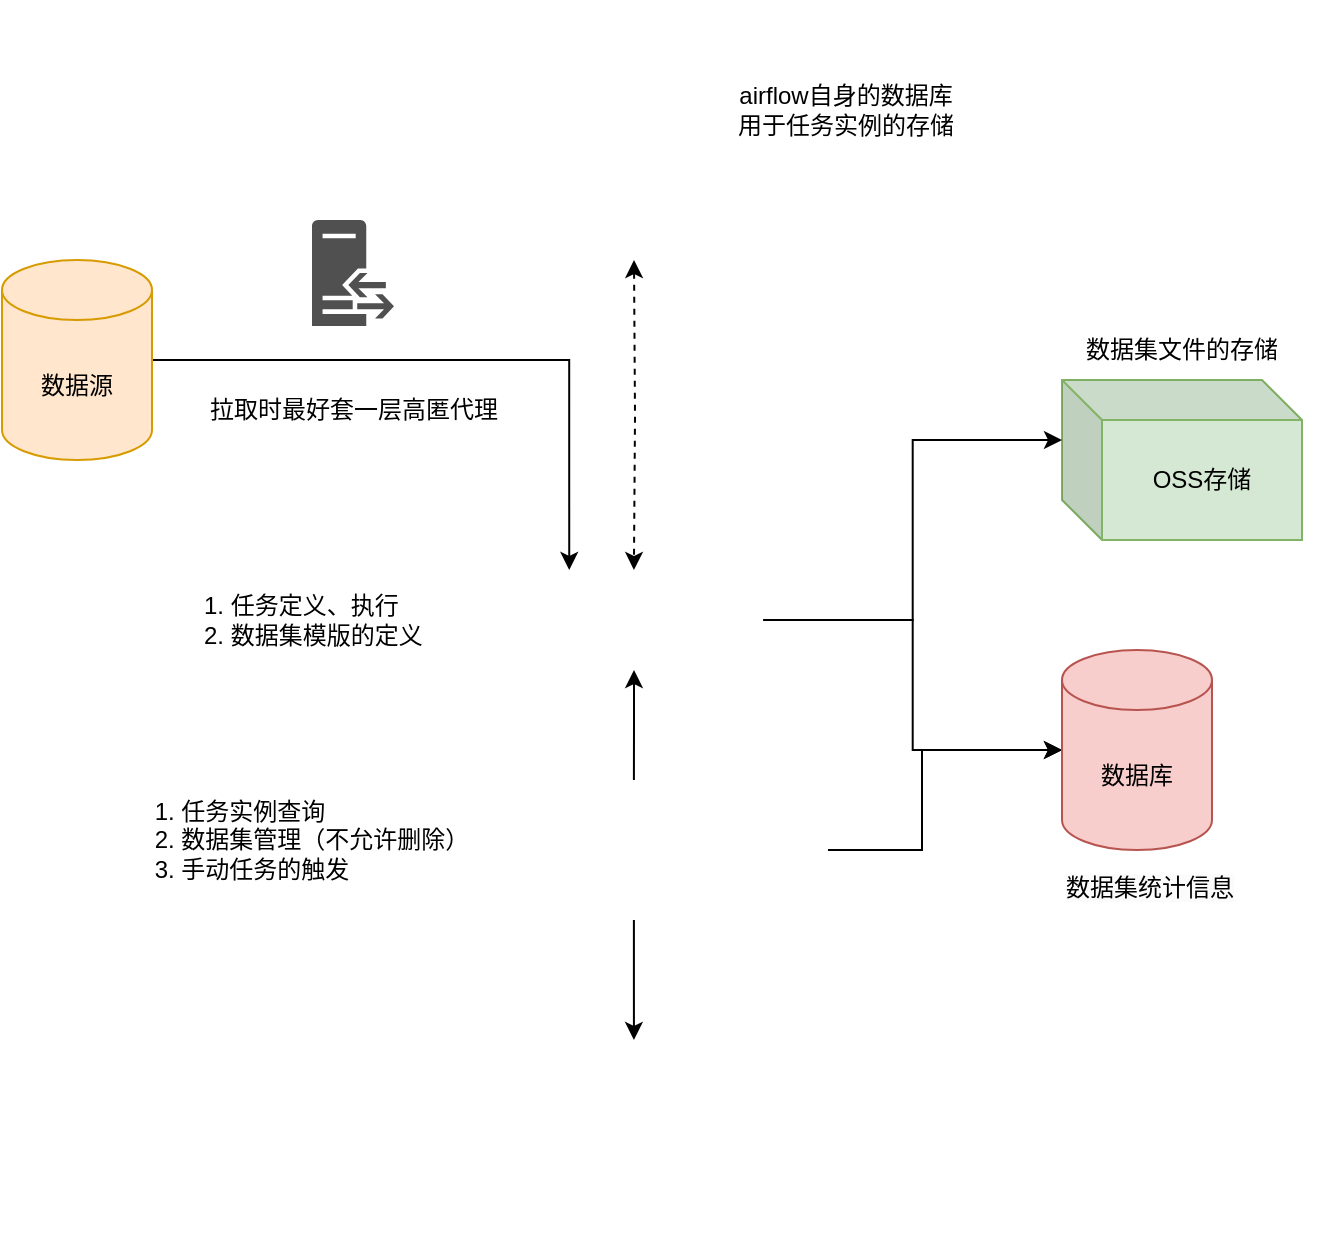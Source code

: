 <mxfile version="22.1.21" type="github">
  <diagram name="Page-1" id="qBrizx2VJ6QAIth5pBJS">
    <mxGraphModel dx="1224" dy="1146" grid="1" gridSize="10" guides="1" tooltips="1" connect="1" arrows="1" fold="1" page="1" pageScale="1" pageWidth="850" pageHeight="1100" math="0" shadow="0">
      <root>
        <mxCell id="0" />
        <mxCell id="1" parent="0" />
        <mxCell id="CIHdJHADg3gUsoObxTY4-1" style="edgeStyle=orthogonalEdgeStyle;rounded=0;orthogonalLoop=1;jettySize=auto;html=1;entryX=0.5;entryY=0;entryDx=0;entryDy=0;dashed=1;startArrow=classic;startFill=1;" edge="1" parent="1" target="CIHdJHADg3gUsoObxTY4-4">
          <mxGeometry relative="1" as="geometry">
            <mxPoint x="1416" y="160" as="sourcePoint" />
          </mxGeometry>
        </mxCell>
        <mxCell id="CIHdJHADg3gUsoObxTY4-2" style="edgeStyle=orthogonalEdgeStyle;rounded=0;orthogonalLoop=1;jettySize=auto;html=1;startArrow=classic;startFill=1;endArrow=none;endFill=0;" edge="1" parent="1" source="CIHdJHADg3gUsoObxTY4-4" target="CIHdJHADg3gUsoObxTY4-7">
          <mxGeometry relative="1" as="geometry" />
        </mxCell>
        <mxCell id="CIHdJHADg3gUsoObxTY4-3" style="edgeStyle=orthogonalEdgeStyle;rounded=0;orthogonalLoop=1;jettySize=auto;html=1;" edge="1" parent="1" source="CIHdJHADg3gUsoObxTY4-4" target="CIHdJHADg3gUsoObxTY4-14">
          <mxGeometry relative="1" as="geometry" />
        </mxCell>
        <mxCell id="CIHdJHADg3gUsoObxTY4-4" value="" style="shape=image;imageAspect=0;aspect=fixed;verticalLabelPosition=bottom;verticalAlign=top;image=https://cwiki.apache.org/confluence/download/attachments/145723561/wordmark_1.png?api=v2;" vertex="1" parent="1">
          <mxGeometry x="1351.28" y="315" width="129.36" height="50" as="geometry" />
        </mxCell>
        <mxCell id="CIHdJHADg3gUsoObxTY4-5" style="edgeStyle=orthogonalEdgeStyle;rounded=0;orthogonalLoop=1;jettySize=auto;html=1;entryX=0.5;entryY=0;entryDx=0;entryDy=0;" edge="1" parent="1" source="CIHdJHADg3gUsoObxTY4-7" target="CIHdJHADg3gUsoObxTY4-9">
          <mxGeometry relative="1" as="geometry" />
        </mxCell>
        <mxCell id="CIHdJHADg3gUsoObxTY4-6" style="edgeStyle=orthogonalEdgeStyle;rounded=0;orthogonalLoop=1;jettySize=auto;html=1;" edge="1" parent="1" source="CIHdJHADg3gUsoObxTY4-7" target="CIHdJHADg3gUsoObxTY4-14">
          <mxGeometry relative="1" as="geometry">
            <Array as="points">
              <mxPoint x="1560" y="455" />
              <mxPoint x="1560" y="405" />
            </Array>
          </mxGeometry>
        </mxCell>
        <mxCell id="CIHdJHADg3gUsoObxTY4-7" value="" style="shape=image;verticalLabelPosition=bottom;labelBackgroundColor=default;verticalAlign=top;aspect=fixed;imageAspect=0;image=https://fastapi.tiangolo.com/img/logo-margin/logo-teal.png;" vertex="1" parent="1">
          <mxGeometry x="1318.92" y="420" width="194.07" height="70" as="geometry" />
        </mxCell>
        <mxCell id="CIHdJHADg3gUsoObxTY4-8" value="OSS存储" style="shape=cube;whiteSpace=wrap;html=1;boundedLbl=1;backgroundOutline=1;darkOpacity=0.05;darkOpacity2=0.1;fillColor=#d5e8d4;strokeColor=#82b366;" vertex="1" parent="1">
          <mxGeometry x="1630" y="220" width="120" height="80" as="geometry" />
        </mxCell>
        <mxCell id="CIHdJHADg3gUsoObxTY4-9" value="" style="shape=image;html=1;verticalAlign=top;verticalLabelPosition=bottom;labelBackgroundColor=#ffffff;imageAspect=0;aspect=fixed;image=https://cdn1.iconfinder.com/data/icons/seo-and-web-development-6/32/Web_website_favorite_site_star-128.png" vertex="1" parent="1">
          <mxGeometry x="1366.46" y="550" width="99" height="99" as="geometry" />
        </mxCell>
        <mxCell id="CIHdJHADg3gUsoObxTY4-10" value="1. 任务定义、执行&lt;br&gt;&lt;div style=&quot;&quot;&gt;&lt;span style=&quot;background-color: initial;&quot;&gt;2. 数据集模版的定义&lt;/span&gt;&lt;/div&gt;" style="text;html=1;strokeColor=none;fillColor=none;align=left;verticalAlign=middle;whiteSpace=wrap;rounded=0;" vertex="1" parent="1">
          <mxGeometry x="1198.92" y="325" width="120" height="30" as="geometry" />
        </mxCell>
        <mxCell id="CIHdJHADg3gUsoObxTY4-11" value="数据集文件的存储" style="text;html=1;strokeColor=none;fillColor=none;align=center;verticalAlign=middle;whiteSpace=wrap;rounded=0;" vertex="1" parent="1">
          <mxGeometry x="1630" y="190" width="120" height="30" as="geometry" />
        </mxCell>
        <mxCell id="CIHdJHADg3gUsoObxTY4-12" value="airflow自身的数据库用于任务实例的存储" style="text;html=1;strokeColor=none;fillColor=none;align=center;verticalAlign=middle;whiteSpace=wrap;rounded=0;" vertex="1" parent="1">
          <mxGeometry x="1461.92" y="70" width="120" height="30" as="geometry" />
        </mxCell>
        <mxCell id="CIHdJHADg3gUsoObxTY4-13" value="&lt;div style=&quot;text-align: left;&quot;&gt;&lt;span style=&quot;background-color: initial;&quot;&gt;1. 任务实例查询&lt;/span&gt;&lt;br&gt;&lt;/div&gt;&lt;div style=&quot;text-align: left;&quot;&gt;2. 数据集管理（不允许删除）&lt;/div&gt;&lt;div style=&quot;text-align: left;&quot;&gt;3. 手动任务的触发&lt;/div&gt;" style="text;html=1;strokeColor=none;fillColor=none;align=center;verticalAlign=middle;whiteSpace=wrap;rounded=0;" vertex="1" parent="1">
          <mxGeometry x="1130" y="410" width="250" height="80" as="geometry" />
        </mxCell>
        <mxCell id="CIHdJHADg3gUsoObxTY4-14" value="数据库" style="shape=cylinder3;whiteSpace=wrap;html=1;boundedLbl=1;backgroundOutline=1;size=15;fillColor=#f8cecc;strokeColor=#b85450;" vertex="1" parent="1">
          <mxGeometry x="1630" y="355" width="75" height="100" as="geometry" />
        </mxCell>
        <mxCell id="CIHdJHADg3gUsoObxTY4-15" style="edgeStyle=orthogonalEdgeStyle;rounded=0;orthogonalLoop=1;jettySize=auto;html=1;entryX=0;entryY=0;entryDx=0;entryDy=30;entryPerimeter=0;" edge="1" parent="1" source="CIHdJHADg3gUsoObxTY4-4" target="CIHdJHADg3gUsoObxTY4-8">
          <mxGeometry relative="1" as="geometry" />
        </mxCell>
        <mxCell id="CIHdJHADg3gUsoObxTY4-16" style="edgeStyle=orthogonalEdgeStyle;rounded=0;orthogonalLoop=1;jettySize=auto;html=1;entryX=0.25;entryY=0;entryDx=0;entryDy=0;" edge="1" parent="1" source="CIHdJHADg3gUsoObxTY4-17" target="CIHdJHADg3gUsoObxTY4-4">
          <mxGeometry relative="1" as="geometry" />
        </mxCell>
        <mxCell id="CIHdJHADg3gUsoObxTY4-17" value="数据源" style="shape=cylinder3;whiteSpace=wrap;html=1;boundedLbl=1;backgroundOutline=1;size=15;fillColor=#ffe6cc;strokeColor=#d79b00;" vertex="1" parent="1">
          <mxGeometry x="1100" y="160" width="75" height="100" as="geometry" />
        </mxCell>
        <mxCell id="CIHdJHADg3gUsoObxTY4-18" value="&lt;span style=&quot;color: rgb(0, 0, 0); font-family: Helvetica; font-size: 12px; font-style: normal; font-variant-ligatures: normal; font-variant-caps: normal; font-weight: 400; letter-spacing: normal; orphans: 2; text-align: center; text-indent: 0px; text-transform: none; widows: 2; word-spacing: 0px; -webkit-text-stroke-width: 0px; background-color: rgb(251, 251, 251); text-decoration-thickness: initial; text-decoration-style: initial; text-decoration-color: initial; float: none; display: inline !important;&quot;&gt;数据集&lt;/span&gt;&lt;span style=&quot;color: rgb(0, 0, 0); font-family: Helvetica; font-size: 12px; font-style: normal; font-variant-ligatures: normal; font-variant-caps: normal; font-weight: 400; letter-spacing: normal; orphans: 2; text-align: center; text-indent: 0px; text-transform: none; widows: 2; word-spacing: 0px; -webkit-text-stroke-width: 0px; background-color: rgb(251, 251, 251); text-decoration-thickness: initial; text-decoration-style: initial; text-decoration-color: initial; float: none; display: inline !important;&quot;&gt;统计信息&lt;/span&gt;" style="text;whiteSpace=wrap;html=1;" vertex="1" parent="1">
          <mxGeometry x="1630" y="460" width="140" height="20" as="geometry" />
        </mxCell>
        <mxCell id="CIHdJHADg3gUsoObxTY4-19" value="" style="sketch=0;pointerEvents=1;shadow=0;dashed=0;html=1;strokeColor=none;fillColor=#505050;labelPosition=center;verticalLabelPosition=bottom;verticalAlign=top;outlineConnect=0;align=center;shape=mxgraph.office.servers.reverse_proxy;" vertex="1" parent="1">
          <mxGeometry x="1255" y="140" width="41" height="53" as="geometry" />
        </mxCell>
        <mxCell id="CIHdJHADg3gUsoObxTY4-20" value="拉取时最好套一层高匿代理" style="text;html=1;strokeColor=none;fillColor=none;align=center;verticalAlign=middle;whiteSpace=wrap;rounded=0;" vertex="1" parent="1">
          <mxGeometry x="1201.28" y="220" width="150" height="30" as="geometry" />
        </mxCell>
        <mxCell id="CIHdJHADg3gUsoObxTY4-21" value="" style="shape=image;verticalLabelPosition=bottom;labelBackgroundColor=default;verticalAlign=top;aspect=fixed;imageAspect=0;image=https://upload.wikimedia.org/wikipedia/commons/b/ba/Database-postgres.svg;" vertex="1" parent="1">
          <mxGeometry x="1370" y="30" width="91.92" height="130" as="geometry" />
        </mxCell>
      </root>
    </mxGraphModel>
  </diagram>
</mxfile>
